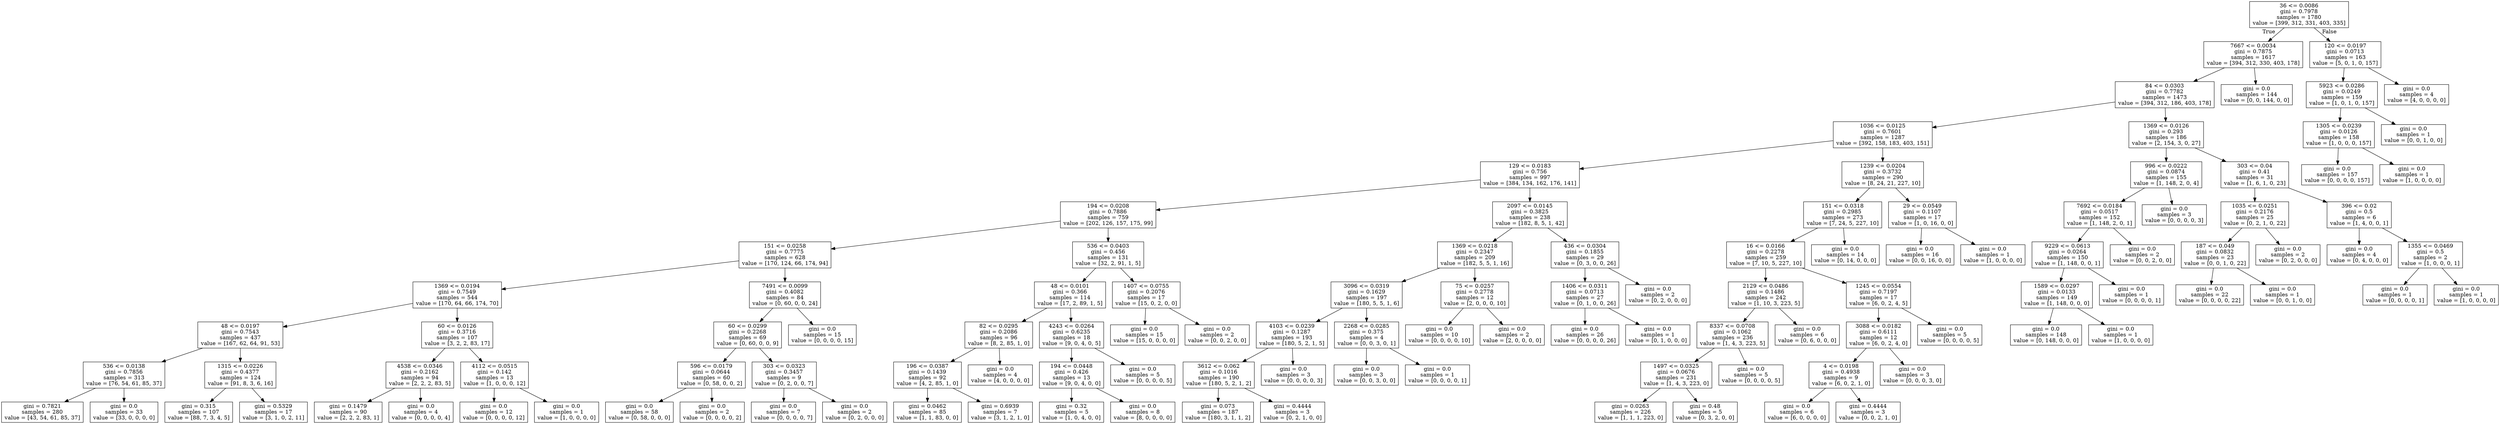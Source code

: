 digraph Tree {
node [shape=box] ;
0 [label="36 <= 0.0086\ngini = 0.7978\nsamples = 1780\nvalue = [399, 312, 331, 403, 335]"] ;
1 [label="7667 <= 0.0034\ngini = 0.7875\nsamples = 1617\nvalue = [394, 312, 330, 403, 178]"] ;
0 -> 1 [labeldistance=2.5, labelangle=45, headlabel="True"] ;
2 [label="84 <= 0.0303\ngini = 0.7782\nsamples = 1473\nvalue = [394, 312, 186, 403, 178]"] ;
1 -> 2 ;
3 [label="1036 <= 0.0125\ngini = 0.7601\nsamples = 1287\nvalue = [392, 158, 183, 403, 151]"] ;
2 -> 3 ;
4 [label="129 <= 0.0183\ngini = 0.756\nsamples = 997\nvalue = [384, 134, 162, 176, 141]"] ;
3 -> 4 ;
5 [label="194 <= 0.0208\ngini = 0.7886\nsamples = 759\nvalue = [202, 126, 157, 175, 99]"] ;
4 -> 5 ;
6 [label="151 <= 0.0258\ngini = 0.7775\nsamples = 628\nvalue = [170, 124, 66, 174, 94]"] ;
5 -> 6 ;
7 [label="1369 <= 0.0194\ngini = 0.7549\nsamples = 544\nvalue = [170, 64, 66, 174, 70]"] ;
6 -> 7 ;
8 [label="48 <= 0.0197\ngini = 0.7543\nsamples = 437\nvalue = [167, 62, 64, 91, 53]"] ;
7 -> 8 ;
9 [label="536 <= 0.0138\ngini = 0.7856\nsamples = 313\nvalue = [76, 54, 61, 85, 37]"] ;
8 -> 9 ;
10 [label="gini = 0.7821\nsamples = 280\nvalue = [43, 54, 61, 85, 37]"] ;
9 -> 10 ;
11 [label="gini = 0.0\nsamples = 33\nvalue = [33, 0, 0, 0, 0]"] ;
9 -> 11 ;
12 [label="1315 <= 0.0226\ngini = 0.4377\nsamples = 124\nvalue = [91, 8, 3, 6, 16]"] ;
8 -> 12 ;
13 [label="gini = 0.315\nsamples = 107\nvalue = [88, 7, 3, 4, 5]"] ;
12 -> 13 ;
14 [label="gini = 0.5329\nsamples = 17\nvalue = [3, 1, 0, 2, 11]"] ;
12 -> 14 ;
15 [label="60 <= 0.0126\ngini = 0.3716\nsamples = 107\nvalue = [3, 2, 2, 83, 17]"] ;
7 -> 15 ;
16 [label="4538 <= 0.0346\ngini = 0.2162\nsamples = 94\nvalue = [2, 2, 2, 83, 5]"] ;
15 -> 16 ;
17 [label="gini = 0.1479\nsamples = 90\nvalue = [2, 2, 2, 83, 1]"] ;
16 -> 17 ;
18 [label="gini = 0.0\nsamples = 4\nvalue = [0, 0, 0, 0, 4]"] ;
16 -> 18 ;
19 [label="4112 <= 0.0515\ngini = 0.142\nsamples = 13\nvalue = [1, 0, 0, 0, 12]"] ;
15 -> 19 ;
20 [label="gini = 0.0\nsamples = 12\nvalue = [0, 0, 0, 0, 12]"] ;
19 -> 20 ;
21 [label="gini = 0.0\nsamples = 1\nvalue = [1, 0, 0, 0, 0]"] ;
19 -> 21 ;
22 [label="7491 <= 0.0099\ngini = 0.4082\nsamples = 84\nvalue = [0, 60, 0, 0, 24]"] ;
6 -> 22 ;
23 [label="60 <= 0.0299\ngini = 0.2268\nsamples = 69\nvalue = [0, 60, 0, 0, 9]"] ;
22 -> 23 ;
24 [label="596 <= 0.0179\ngini = 0.0644\nsamples = 60\nvalue = [0, 58, 0, 0, 2]"] ;
23 -> 24 ;
25 [label="gini = 0.0\nsamples = 58\nvalue = [0, 58, 0, 0, 0]"] ;
24 -> 25 ;
26 [label="gini = 0.0\nsamples = 2\nvalue = [0, 0, 0, 0, 2]"] ;
24 -> 26 ;
27 [label="303 <= 0.0323\ngini = 0.3457\nsamples = 9\nvalue = [0, 2, 0, 0, 7]"] ;
23 -> 27 ;
28 [label="gini = 0.0\nsamples = 7\nvalue = [0, 0, 0, 0, 7]"] ;
27 -> 28 ;
29 [label="gini = 0.0\nsamples = 2\nvalue = [0, 2, 0, 0, 0]"] ;
27 -> 29 ;
30 [label="gini = 0.0\nsamples = 15\nvalue = [0, 0, 0, 0, 15]"] ;
22 -> 30 ;
31 [label="536 <= 0.0403\ngini = 0.456\nsamples = 131\nvalue = [32, 2, 91, 1, 5]"] ;
5 -> 31 ;
32 [label="48 <= 0.0101\ngini = 0.366\nsamples = 114\nvalue = [17, 2, 89, 1, 5]"] ;
31 -> 32 ;
33 [label="82 <= 0.0295\ngini = 0.2086\nsamples = 96\nvalue = [8, 2, 85, 1, 0]"] ;
32 -> 33 ;
34 [label="196 <= 0.0387\ngini = 0.1439\nsamples = 92\nvalue = [4, 2, 85, 1, 0]"] ;
33 -> 34 ;
35 [label="gini = 0.0462\nsamples = 85\nvalue = [1, 1, 83, 0, 0]"] ;
34 -> 35 ;
36 [label="gini = 0.6939\nsamples = 7\nvalue = [3, 1, 2, 1, 0]"] ;
34 -> 36 ;
37 [label="gini = 0.0\nsamples = 4\nvalue = [4, 0, 0, 0, 0]"] ;
33 -> 37 ;
38 [label="4243 <= 0.0264\ngini = 0.6235\nsamples = 18\nvalue = [9, 0, 4, 0, 5]"] ;
32 -> 38 ;
39 [label="194 <= 0.0448\ngini = 0.426\nsamples = 13\nvalue = [9, 0, 4, 0, 0]"] ;
38 -> 39 ;
40 [label="gini = 0.32\nsamples = 5\nvalue = [1, 0, 4, 0, 0]"] ;
39 -> 40 ;
41 [label="gini = 0.0\nsamples = 8\nvalue = [8, 0, 0, 0, 0]"] ;
39 -> 41 ;
42 [label="gini = 0.0\nsamples = 5\nvalue = [0, 0, 0, 0, 5]"] ;
38 -> 42 ;
43 [label="1407 <= 0.0755\ngini = 0.2076\nsamples = 17\nvalue = [15, 0, 2, 0, 0]"] ;
31 -> 43 ;
44 [label="gini = 0.0\nsamples = 15\nvalue = [15, 0, 0, 0, 0]"] ;
43 -> 44 ;
45 [label="gini = 0.0\nsamples = 2\nvalue = [0, 0, 2, 0, 0]"] ;
43 -> 45 ;
46 [label="2097 <= 0.0145\ngini = 0.3825\nsamples = 238\nvalue = [182, 8, 5, 1, 42]"] ;
4 -> 46 ;
47 [label="1369 <= 0.0218\ngini = 0.2347\nsamples = 209\nvalue = [182, 5, 5, 1, 16]"] ;
46 -> 47 ;
48 [label="3096 <= 0.0319\ngini = 0.1629\nsamples = 197\nvalue = [180, 5, 5, 1, 6]"] ;
47 -> 48 ;
49 [label="4103 <= 0.0239\ngini = 0.1287\nsamples = 193\nvalue = [180, 5, 2, 1, 5]"] ;
48 -> 49 ;
50 [label="3612 <= 0.062\ngini = 0.1016\nsamples = 190\nvalue = [180, 5, 2, 1, 2]"] ;
49 -> 50 ;
51 [label="gini = 0.073\nsamples = 187\nvalue = [180, 3, 1, 1, 2]"] ;
50 -> 51 ;
52 [label="gini = 0.4444\nsamples = 3\nvalue = [0, 2, 1, 0, 0]"] ;
50 -> 52 ;
53 [label="gini = 0.0\nsamples = 3\nvalue = [0, 0, 0, 0, 3]"] ;
49 -> 53 ;
54 [label="2268 <= 0.0285\ngini = 0.375\nsamples = 4\nvalue = [0, 0, 3, 0, 1]"] ;
48 -> 54 ;
55 [label="gini = 0.0\nsamples = 3\nvalue = [0, 0, 3, 0, 0]"] ;
54 -> 55 ;
56 [label="gini = 0.0\nsamples = 1\nvalue = [0, 0, 0, 0, 1]"] ;
54 -> 56 ;
57 [label="75 <= 0.0257\ngini = 0.2778\nsamples = 12\nvalue = [2, 0, 0, 0, 10]"] ;
47 -> 57 ;
58 [label="gini = 0.0\nsamples = 10\nvalue = [0, 0, 0, 0, 10]"] ;
57 -> 58 ;
59 [label="gini = 0.0\nsamples = 2\nvalue = [2, 0, 0, 0, 0]"] ;
57 -> 59 ;
60 [label="436 <= 0.0304\ngini = 0.1855\nsamples = 29\nvalue = [0, 3, 0, 0, 26]"] ;
46 -> 60 ;
61 [label="1406 <= 0.0311\ngini = 0.0713\nsamples = 27\nvalue = [0, 1, 0, 0, 26]"] ;
60 -> 61 ;
62 [label="gini = 0.0\nsamples = 26\nvalue = [0, 0, 0, 0, 26]"] ;
61 -> 62 ;
63 [label="gini = 0.0\nsamples = 1\nvalue = [0, 1, 0, 0, 0]"] ;
61 -> 63 ;
64 [label="gini = 0.0\nsamples = 2\nvalue = [0, 2, 0, 0, 0]"] ;
60 -> 64 ;
65 [label="1239 <= 0.0204\ngini = 0.3732\nsamples = 290\nvalue = [8, 24, 21, 227, 10]"] ;
3 -> 65 ;
66 [label="151 <= 0.0318\ngini = 0.2985\nsamples = 273\nvalue = [7, 24, 5, 227, 10]"] ;
65 -> 66 ;
67 [label="16 <= 0.0166\ngini = 0.2278\nsamples = 259\nvalue = [7, 10, 5, 227, 10]"] ;
66 -> 67 ;
68 [label="2129 <= 0.0486\ngini = 0.1486\nsamples = 242\nvalue = [1, 10, 3, 223, 5]"] ;
67 -> 68 ;
69 [label="8337 <= 0.0708\ngini = 0.1062\nsamples = 236\nvalue = [1, 4, 3, 223, 5]"] ;
68 -> 69 ;
70 [label="1497 <= 0.0325\ngini = 0.0676\nsamples = 231\nvalue = [1, 4, 3, 223, 0]"] ;
69 -> 70 ;
71 [label="gini = 0.0263\nsamples = 226\nvalue = [1, 1, 1, 223, 0]"] ;
70 -> 71 ;
72 [label="gini = 0.48\nsamples = 5\nvalue = [0, 3, 2, 0, 0]"] ;
70 -> 72 ;
73 [label="gini = 0.0\nsamples = 5\nvalue = [0, 0, 0, 0, 5]"] ;
69 -> 73 ;
74 [label="gini = 0.0\nsamples = 6\nvalue = [0, 6, 0, 0, 0]"] ;
68 -> 74 ;
75 [label="1245 <= 0.0554\ngini = 0.7197\nsamples = 17\nvalue = [6, 0, 2, 4, 5]"] ;
67 -> 75 ;
76 [label="3088 <= 0.0182\ngini = 0.6111\nsamples = 12\nvalue = [6, 0, 2, 4, 0]"] ;
75 -> 76 ;
77 [label="4 <= 0.0198\ngini = 0.4938\nsamples = 9\nvalue = [6, 0, 2, 1, 0]"] ;
76 -> 77 ;
78 [label="gini = 0.0\nsamples = 6\nvalue = [6, 0, 0, 0, 0]"] ;
77 -> 78 ;
79 [label="gini = 0.4444\nsamples = 3\nvalue = [0, 0, 2, 1, 0]"] ;
77 -> 79 ;
80 [label="gini = 0.0\nsamples = 3\nvalue = [0, 0, 0, 3, 0]"] ;
76 -> 80 ;
81 [label="gini = 0.0\nsamples = 5\nvalue = [0, 0, 0, 0, 5]"] ;
75 -> 81 ;
82 [label="gini = 0.0\nsamples = 14\nvalue = [0, 14, 0, 0, 0]"] ;
66 -> 82 ;
83 [label="29 <= 0.0549\ngini = 0.1107\nsamples = 17\nvalue = [1, 0, 16, 0, 0]"] ;
65 -> 83 ;
84 [label="gini = 0.0\nsamples = 16\nvalue = [0, 0, 16, 0, 0]"] ;
83 -> 84 ;
85 [label="gini = 0.0\nsamples = 1\nvalue = [1, 0, 0, 0, 0]"] ;
83 -> 85 ;
86 [label="1369 <= 0.0126\ngini = 0.293\nsamples = 186\nvalue = [2, 154, 3, 0, 27]"] ;
2 -> 86 ;
87 [label="996 <= 0.0222\ngini = 0.0874\nsamples = 155\nvalue = [1, 148, 2, 0, 4]"] ;
86 -> 87 ;
88 [label="7692 <= 0.0184\ngini = 0.0517\nsamples = 152\nvalue = [1, 148, 2, 0, 1]"] ;
87 -> 88 ;
89 [label="9229 <= 0.0613\ngini = 0.0264\nsamples = 150\nvalue = [1, 148, 0, 0, 1]"] ;
88 -> 89 ;
90 [label="1589 <= 0.0297\ngini = 0.0133\nsamples = 149\nvalue = [1, 148, 0, 0, 0]"] ;
89 -> 90 ;
91 [label="gini = 0.0\nsamples = 148\nvalue = [0, 148, 0, 0, 0]"] ;
90 -> 91 ;
92 [label="gini = 0.0\nsamples = 1\nvalue = [1, 0, 0, 0, 0]"] ;
90 -> 92 ;
93 [label="gini = 0.0\nsamples = 1\nvalue = [0, 0, 0, 0, 1]"] ;
89 -> 93 ;
94 [label="gini = 0.0\nsamples = 2\nvalue = [0, 0, 2, 0, 0]"] ;
88 -> 94 ;
95 [label="gini = 0.0\nsamples = 3\nvalue = [0, 0, 0, 0, 3]"] ;
87 -> 95 ;
96 [label="303 <= 0.04\ngini = 0.41\nsamples = 31\nvalue = [1, 6, 1, 0, 23]"] ;
86 -> 96 ;
97 [label="1035 <= 0.0251\ngini = 0.2176\nsamples = 25\nvalue = [0, 2, 1, 0, 22]"] ;
96 -> 97 ;
98 [label="187 <= 0.049\ngini = 0.0832\nsamples = 23\nvalue = [0, 0, 1, 0, 22]"] ;
97 -> 98 ;
99 [label="gini = 0.0\nsamples = 22\nvalue = [0, 0, 0, 0, 22]"] ;
98 -> 99 ;
100 [label="gini = 0.0\nsamples = 1\nvalue = [0, 0, 1, 0, 0]"] ;
98 -> 100 ;
101 [label="gini = 0.0\nsamples = 2\nvalue = [0, 2, 0, 0, 0]"] ;
97 -> 101 ;
102 [label="396 <= 0.02\ngini = 0.5\nsamples = 6\nvalue = [1, 4, 0, 0, 1]"] ;
96 -> 102 ;
103 [label="gini = 0.0\nsamples = 4\nvalue = [0, 4, 0, 0, 0]"] ;
102 -> 103 ;
104 [label="1355 <= 0.0469\ngini = 0.5\nsamples = 2\nvalue = [1, 0, 0, 0, 1]"] ;
102 -> 104 ;
105 [label="gini = 0.0\nsamples = 1\nvalue = [0, 0, 0, 0, 1]"] ;
104 -> 105 ;
106 [label="gini = 0.0\nsamples = 1\nvalue = [1, 0, 0, 0, 0]"] ;
104 -> 106 ;
107 [label="gini = 0.0\nsamples = 144\nvalue = [0, 0, 144, 0, 0]"] ;
1 -> 107 ;
108 [label="120 <= 0.0197\ngini = 0.0713\nsamples = 163\nvalue = [5, 0, 1, 0, 157]"] ;
0 -> 108 [labeldistance=2.5, labelangle=-45, headlabel="False"] ;
109 [label="5923 <= 0.0286\ngini = 0.0249\nsamples = 159\nvalue = [1, 0, 1, 0, 157]"] ;
108 -> 109 ;
110 [label="1305 <= 0.0239\ngini = 0.0126\nsamples = 158\nvalue = [1, 0, 0, 0, 157]"] ;
109 -> 110 ;
111 [label="gini = 0.0\nsamples = 157\nvalue = [0, 0, 0, 0, 157]"] ;
110 -> 111 ;
112 [label="gini = 0.0\nsamples = 1\nvalue = [1, 0, 0, 0, 0]"] ;
110 -> 112 ;
113 [label="gini = 0.0\nsamples = 1\nvalue = [0, 0, 1, 0, 0]"] ;
109 -> 113 ;
114 [label="gini = 0.0\nsamples = 4\nvalue = [4, 0, 0, 0, 0]"] ;
108 -> 114 ;
}